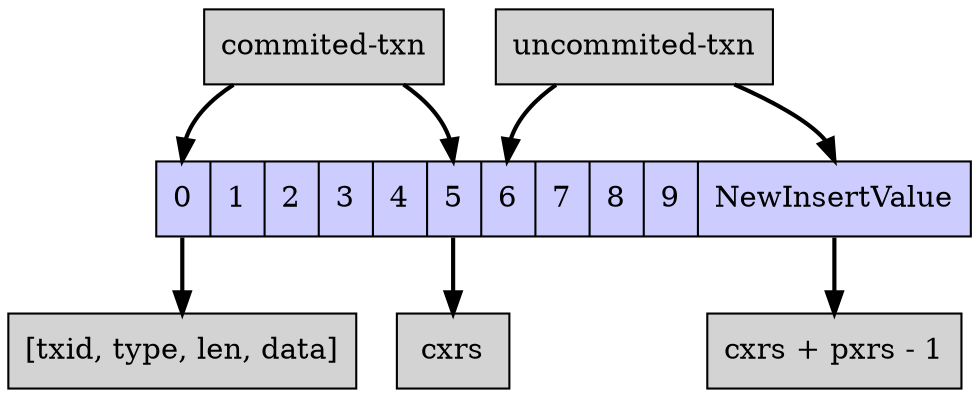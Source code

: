 digraph {
	rankdir = TD
	node [shape = record, style =filled];   
	edge [style = bold]; 


    commited_txn   [ label = "<head> commited-txn" ]
    uncommied_txn  [ label = "<head> uncommited-txn "]

	array [ label = "<a0> 0 | 1 | 2 | 3 | 4 | <a5> 5 | <a6> 6 | 7 | 8 | <a9> 9 | <a10> NewInsertValue", fillcolor="#CCCCFF"]


	detail [ label = "<head> [txid, type, len, data] "]
	cxrs   [ label = "<head> cxrs" ]
	end    [ label = "<head> cxrs + pxrs - 1"]



	commited_txn:head -> array:a0
	commited_txn:head -> array:a5


	uncommied_txn:head -> array:a6
	uncommied_txn:head -> array:a10


	array:a0 -> detail:head 
	array:a5 -> cxrs: head 
	array:a10 -> end: head
}